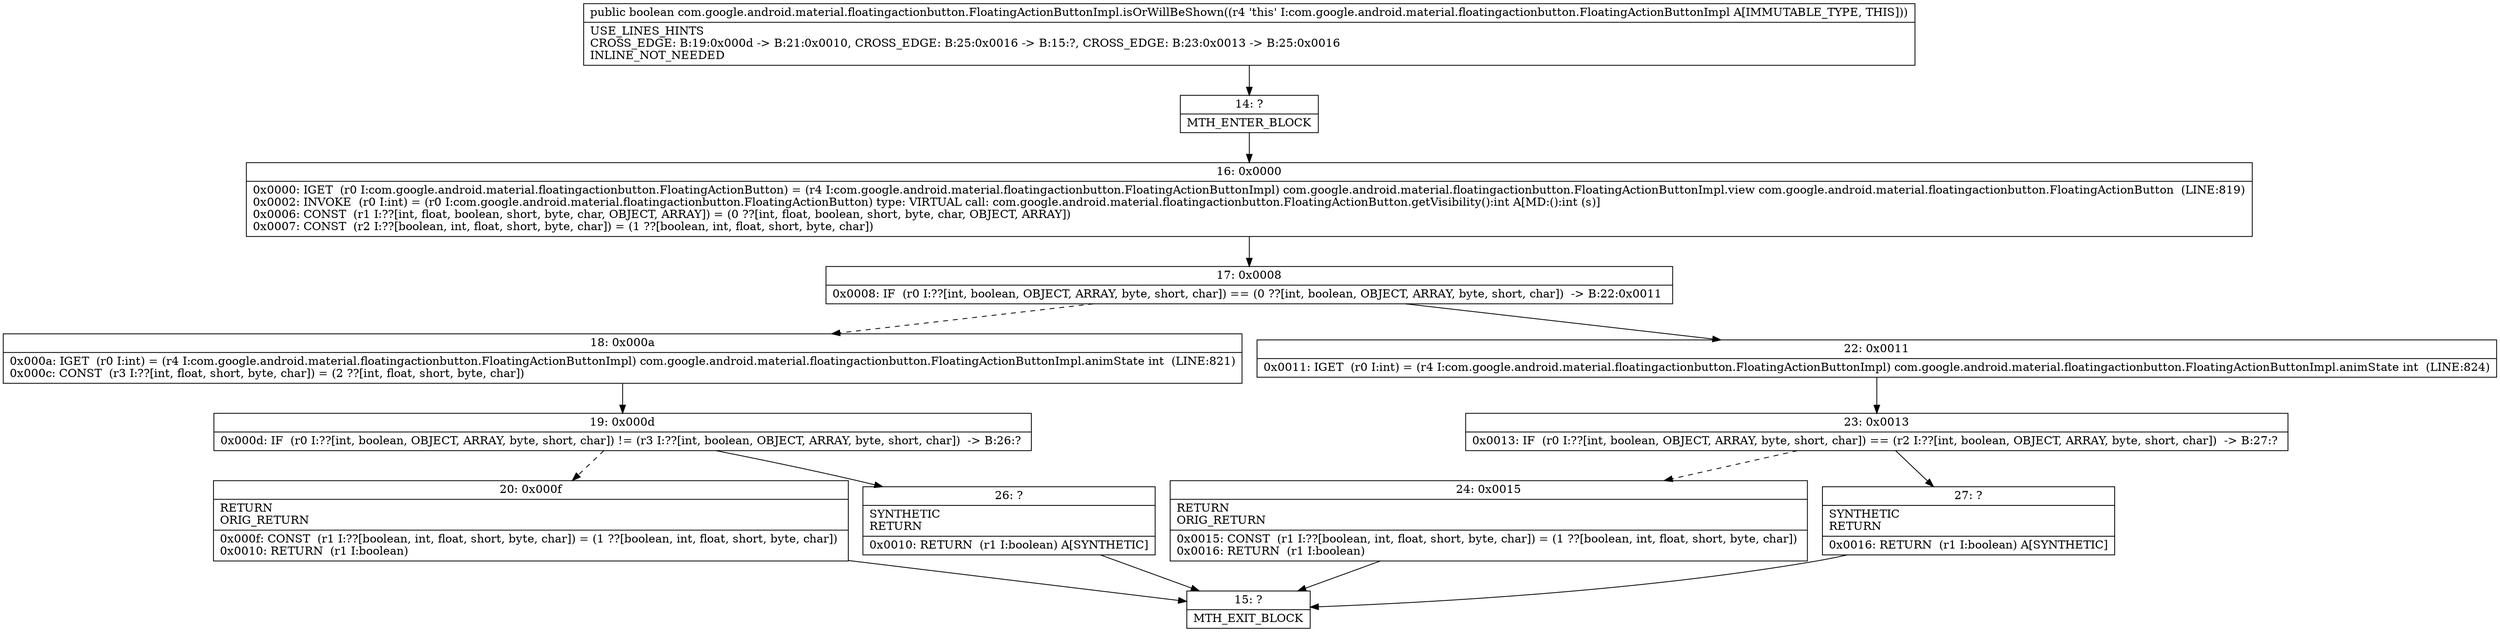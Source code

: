 digraph "CFG forcom.google.android.material.floatingactionbutton.FloatingActionButtonImpl.isOrWillBeShown()Z" {
Node_14 [shape=record,label="{14\:\ ?|MTH_ENTER_BLOCK\l}"];
Node_16 [shape=record,label="{16\:\ 0x0000|0x0000: IGET  (r0 I:com.google.android.material.floatingactionbutton.FloatingActionButton) = (r4 I:com.google.android.material.floatingactionbutton.FloatingActionButtonImpl) com.google.android.material.floatingactionbutton.FloatingActionButtonImpl.view com.google.android.material.floatingactionbutton.FloatingActionButton  (LINE:819)\l0x0002: INVOKE  (r0 I:int) = (r0 I:com.google.android.material.floatingactionbutton.FloatingActionButton) type: VIRTUAL call: com.google.android.material.floatingactionbutton.FloatingActionButton.getVisibility():int A[MD:():int (s)]\l0x0006: CONST  (r1 I:??[int, float, boolean, short, byte, char, OBJECT, ARRAY]) = (0 ??[int, float, boolean, short, byte, char, OBJECT, ARRAY]) \l0x0007: CONST  (r2 I:??[boolean, int, float, short, byte, char]) = (1 ??[boolean, int, float, short, byte, char]) \l}"];
Node_17 [shape=record,label="{17\:\ 0x0008|0x0008: IF  (r0 I:??[int, boolean, OBJECT, ARRAY, byte, short, char]) == (0 ??[int, boolean, OBJECT, ARRAY, byte, short, char])  \-\> B:22:0x0011 \l}"];
Node_18 [shape=record,label="{18\:\ 0x000a|0x000a: IGET  (r0 I:int) = (r4 I:com.google.android.material.floatingactionbutton.FloatingActionButtonImpl) com.google.android.material.floatingactionbutton.FloatingActionButtonImpl.animState int  (LINE:821)\l0x000c: CONST  (r3 I:??[int, float, short, byte, char]) = (2 ??[int, float, short, byte, char]) \l}"];
Node_19 [shape=record,label="{19\:\ 0x000d|0x000d: IF  (r0 I:??[int, boolean, OBJECT, ARRAY, byte, short, char]) != (r3 I:??[int, boolean, OBJECT, ARRAY, byte, short, char])  \-\> B:26:? \l}"];
Node_20 [shape=record,label="{20\:\ 0x000f|RETURN\lORIG_RETURN\l|0x000f: CONST  (r1 I:??[boolean, int, float, short, byte, char]) = (1 ??[boolean, int, float, short, byte, char]) \l0x0010: RETURN  (r1 I:boolean) \l}"];
Node_15 [shape=record,label="{15\:\ ?|MTH_EXIT_BLOCK\l}"];
Node_26 [shape=record,label="{26\:\ ?|SYNTHETIC\lRETURN\l|0x0010: RETURN  (r1 I:boolean) A[SYNTHETIC]\l}"];
Node_22 [shape=record,label="{22\:\ 0x0011|0x0011: IGET  (r0 I:int) = (r4 I:com.google.android.material.floatingactionbutton.FloatingActionButtonImpl) com.google.android.material.floatingactionbutton.FloatingActionButtonImpl.animState int  (LINE:824)\l}"];
Node_23 [shape=record,label="{23\:\ 0x0013|0x0013: IF  (r0 I:??[int, boolean, OBJECT, ARRAY, byte, short, char]) == (r2 I:??[int, boolean, OBJECT, ARRAY, byte, short, char])  \-\> B:27:? \l}"];
Node_24 [shape=record,label="{24\:\ 0x0015|RETURN\lORIG_RETURN\l|0x0015: CONST  (r1 I:??[boolean, int, float, short, byte, char]) = (1 ??[boolean, int, float, short, byte, char]) \l0x0016: RETURN  (r1 I:boolean) \l}"];
Node_27 [shape=record,label="{27\:\ ?|SYNTHETIC\lRETURN\l|0x0016: RETURN  (r1 I:boolean) A[SYNTHETIC]\l}"];
MethodNode[shape=record,label="{public boolean com.google.android.material.floatingactionbutton.FloatingActionButtonImpl.isOrWillBeShown((r4 'this' I:com.google.android.material.floatingactionbutton.FloatingActionButtonImpl A[IMMUTABLE_TYPE, THIS]))  | USE_LINES_HINTS\lCROSS_EDGE: B:19:0x000d \-\> B:21:0x0010, CROSS_EDGE: B:25:0x0016 \-\> B:15:?, CROSS_EDGE: B:23:0x0013 \-\> B:25:0x0016\lINLINE_NOT_NEEDED\l}"];
MethodNode -> Node_14;Node_14 -> Node_16;
Node_16 -> Node_17;
Node_17 -> Node_18[style=dashed];
Node_17 -> Node_22;
Node_18 -> Node_19;
Node_19 -> Node_20[style=dashed];
Node_19 -> Node_26;
Node_20 -> Node_15;
Node_26 -> Node_15;
Node_22 -> Node_23;
Node_23 -> Node_24[style=dashed];
Node_23 -> Node_27;
Node_24 -> Node_15;
Node_27 -> Node_15;
}

